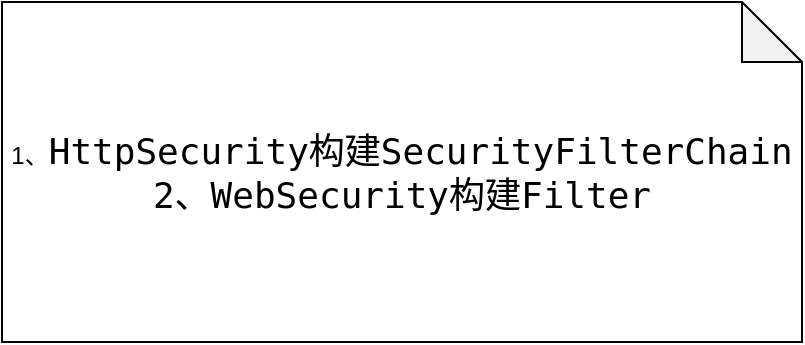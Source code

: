 <mxfile version="24.2.5" type="device">
  <diagram name="第 1 页" id="nWO6EQk4l_IkxSJGdXeY">
    <mxGraphModel dx="1434" dy="845" grid="1" gridSize="10" guides="1" tooltips="1" connect="1" arrows="1" fold="1" page="1" pageScale="1" pageWidth="827" pageHeight="1169" math="0" shadow="0">
      <root>
        <mxCell id="0" />
        <mxCell id="1" parent="0" />
        <mxCell id="QJA4s22keZLKg5IbjHdw-1" value="1、&lt;span style=&quot;background-color: rgb(255, 255, 255); font-family: &amp;quot;JetBrains Mono&amp;quot;, monospace; font-size: 13.5pt;&quot;&gt;HttpSecurity构建&lt;/span&gt;&lt;span style=&quot;background-color: rgb(255, 255, 255); font-family: &amp;quot;JetBrains Mono&amp;quot;, monospace; font-size: 13.5pt;&quot;&gt;SecurityFilterChain&lt;/span&gt;&lt;div&gt;&lt;span style=&quot;background-color: rgb(255, 255, 255); font-family: &amp;quot;JetBrains Mono&amp;quot;, monospace; font-size: 13.5pt;&quot;&gt;2、&lt;/span&gt;&lt;span style=&quot;background-color: rgb(255, 255, 255); font-family: &amp;quot;JetBrains Mono&amp;quot;, monospace; font-size: 13.5pt;&quot;&gt;WebSecurity构建Filter&lt;/span&gt;&lt;/div&gt;" style="shape=note;whiteSpace=wrap;html=1;backgroundOutline=1;darkOpacity=0.05;" vertex="1" parent="1">
          <mxGeometry x="190" y="180" width="400" height="170" as="geometry" />
        </mxCell>
      </root>
    </mxGraphModel>
  </diagram>
</mxfile>
